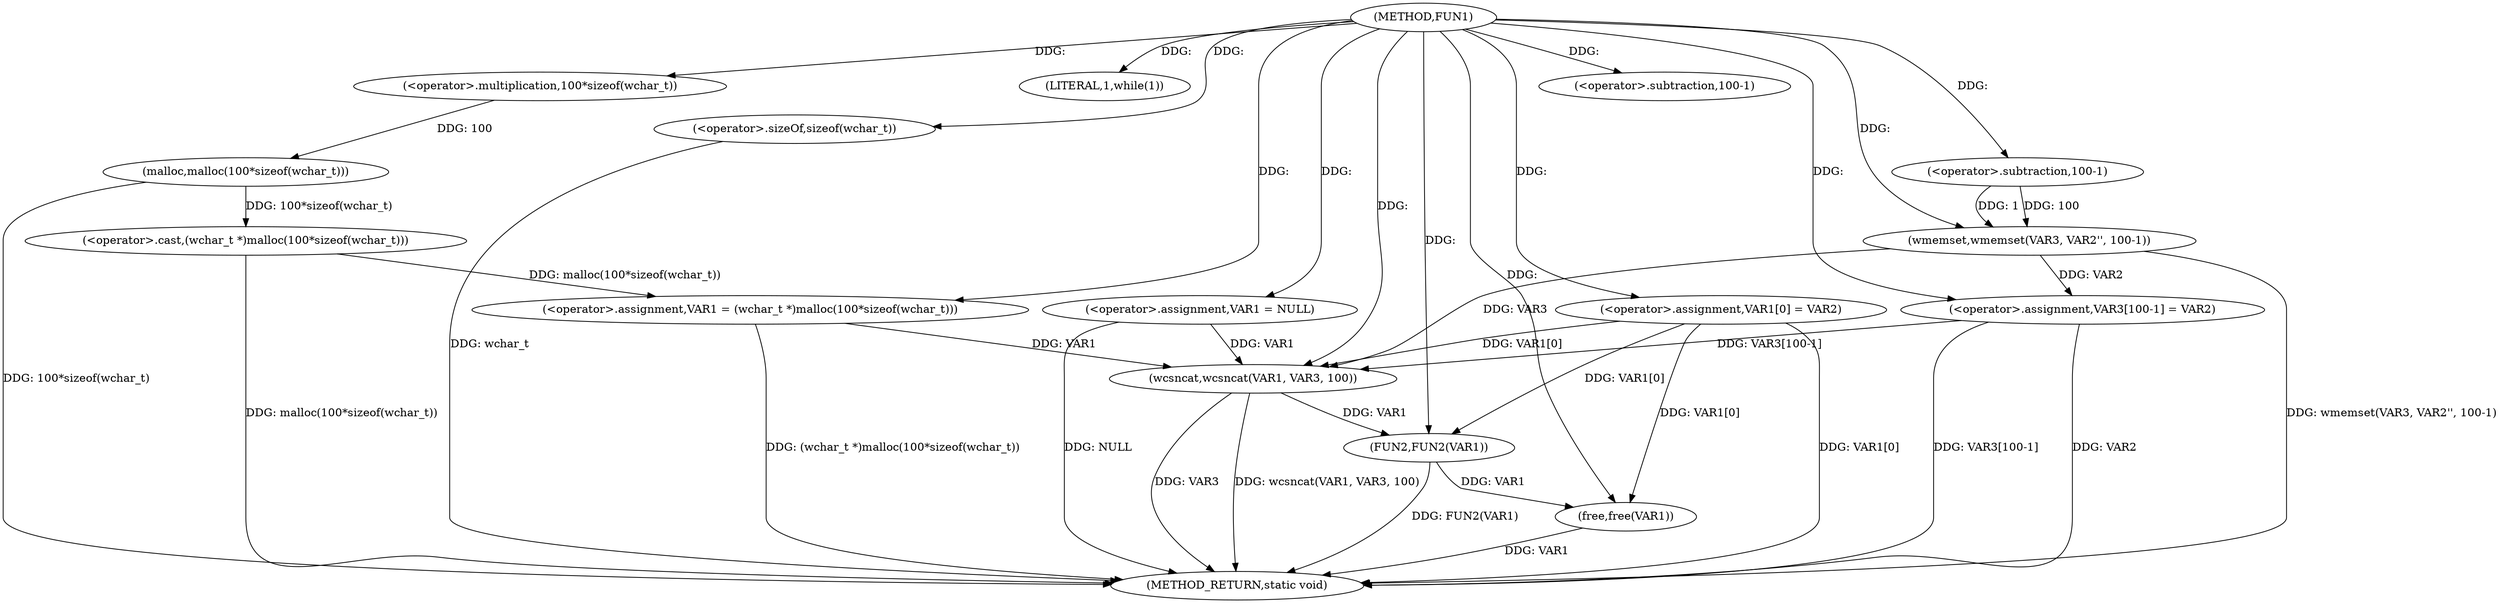 digraph FUN1 {  
"1000100" [label = "(METHOD,FUN1)" ]
"1000147" [label = "(METHOD_RETURN,static void)" ]
"1000103" [label = "(<operator>.assignment,VAR1 = NULL)" ]
"1000107" [label = "(LITERAL,1,while(1))" ]
"1000109" [label = "(<operator>.assignment,VAR1 = (wchar_t *)malloc(100*sizeof(wchar_t)))" ]
"1000111" [label = "(<operator>.cast,(wchar_t *)malloc(100*sizeof(wchar_t)))" ]
"1000113" [label = "(malloc,malloc(100*sizeof(wchar_t)))" ]
"1000114" [label = "(<operator>.multiplication,100*sizeof(wchar_t))" ]
"1000116" [label = "(<operator>.sizeOf,sizeof(wchar_t))" ]
"1000118" [label = "(<operator>.assignment,VAR1[0] = VAR2)" ]
"1000126" [label = "(wmemset,wmemset(VAR3, VAR2'', 100-1))" ]
"1000129" [label = "(<operator>.subtraction,100-1)" ]
"1000132" [label = "(<operator>.assignment,VAR3[100-1] = VAR2)" ]
"1000135" [label = "(<operator>.subtraction,100-1)" ]
"1000139" [label = "(wcsncat,wcsncat(VAR1, VAR3, 100))" ]
"1000143" [label = "(FUN2,FUN2(VAR1))" ]
"1000145" [label = "(free,free(VAR1))" ]
  "1000116" -> "1000147"  [ label = "DDG: wchar_t"] 
  "1000126" -> "1000147"  [ label = "DDG: wmemset(VAR3, VAR2'', 100-1)"] 
  "1000103" -> "1000147"  [ label = "DDG: NULL"] 
  "1000113" -> "1000147"  [ label = "DDG: 100*sizeof(wchar_t)"] 
  "1000132" -> "1000147"  [ label = "DDG: VAR3[100-1]"] 
  "1000132" -> "1000147"  [ label = "DDG: VAR2"] 
  "1000118" -> "1000147"  [ label = "DDG: VAR1[0]"] 
  "1000145" -> "1000147"  [ label = "DDG: VAR1"] 
  "1000139" -> "1000147"  [ label = "DDG: VAR3"] 
  "1000139" -> "1000147"  [ label = "DDG: wcsncat(VAR1, VAR3, 100)"] 
  "1000111" -> "1000147"  [ label = "DDG: malloc(100*sizeof(wchar_t))"] 
  "1000143" -> "1000147"  [ label = "DDG: FUN2(VAR1)"] 
  "1000109" -> "1000147"  [ label = "DDG: (wchar_t *)malloc(100*sizeof(wchar_t))"] 
  "1000100" -> "1000103"  [ label = "DDG: "] 
  "1000100" -> "1000107"  [ label = "DDG: "] 
  "1000111" -> "1000109"  [ label = "DDG: malloc(100*sizeof(wchar_t))"] 
  "1000100" -> "1000109"  [ label = "DDG: "] 
  "1000113" -> "1000111"  [ label = "DDG: 100*sizeof(wchar_t)"] 
  "1000114" -> "1000113"  [ label = "DDG: 100"] 
  "1000100" -> "1000114"  [ label = "DDG: "] 
  "1000100" -> "1000116"  [ label = "DDG: "] 
  "1000100" -> "1000118"  [ label = "DDG: "] 
  "1000100" -> "1000126"  [ label = "DDG: "] 
  "1000129" -> "1000126"  [ label = "DDG: 100"] 
  "1000129" -> "1000126"  [ label = "DDG: 1"] 
  "1000100" -> "1000129"  [ label = "DDG: "] 
  "1000126" -> "1000132"  [ label = "DDG: VAR2"] 
  "1000100" -> "1000132"  [ label = "DDG: "] 
  "1000100" -> "1000135"  [ label = "DDG: "] 
  "1000103" -> "1000139"  [ label = "DDG: VAR1"] 
  "1000109" -> "1000139"  [ label = "DDG: VAR1"] 
  "1000118" -> "1000139"  [ label = "DDG: VAR1[0]"] 
  "1000100" -> "1000139"  [ label = "DDG: "] 
  "1000126" -> "1000139"  [ label = "DDG: VAR3"] 
  "1000132" -> "1000139"  [ label = "DDG: VAR3[100-1]"] 
  "1000139" -> "1000143"  [ label = "DDG: VAR1"] 
  "1000118" -> "1000143"  [ label = "DDG: VAR1[0]"] 
  "1000100" -> "1000143"  [ label = "DDG: "] 
  "1000143" -> "1000145"  [ label = "DDG: VAR1"] 
  "1000118" -> "1000145"  [ label = "DDG: VAR1[0]"] 
  "1000100" -> "1000145"  [ label = "DDG: "] 
}
